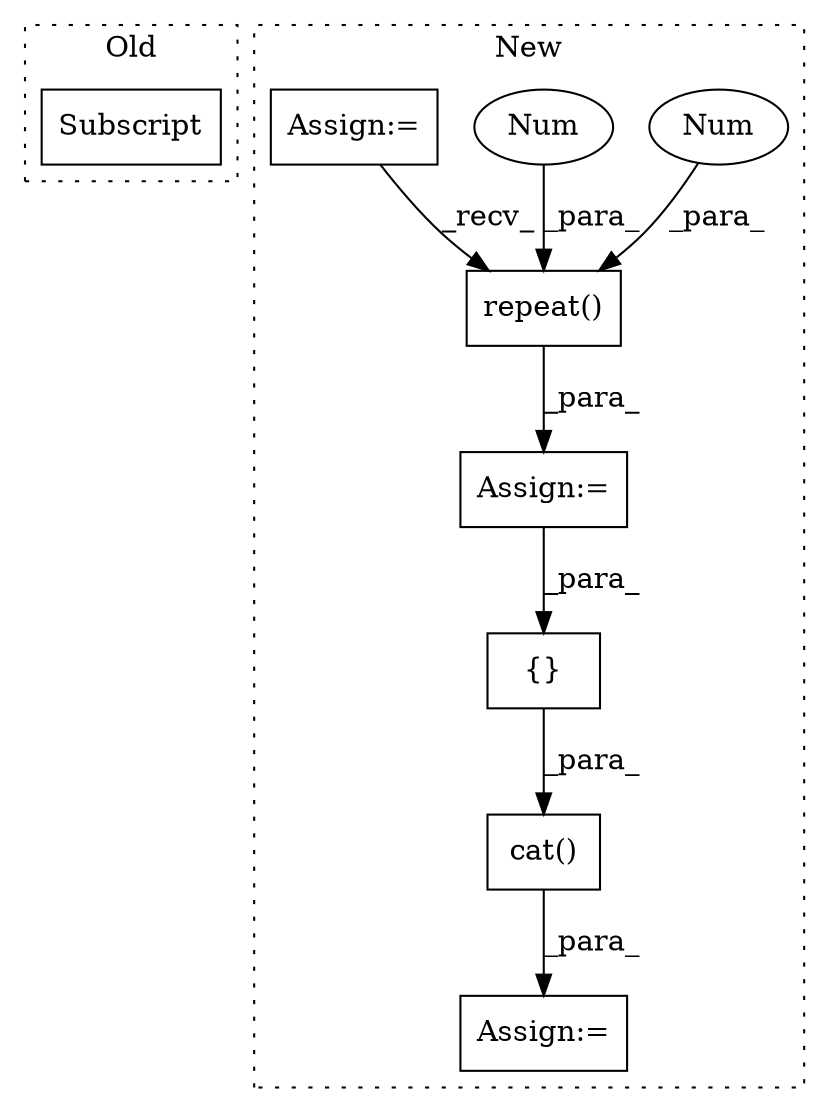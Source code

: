 digraph G {
subgraph cluster0 {
1 [label="Subscript" a="63" s="1007,0" l="37,0" shape="box"];
label = "Old";
style="dotted";
}
subgraph cluster1 {
2 [label="repeat()" a="75" s="1938,1973" l="31,1" shape="box"];
3 [label="Num" a="76" s="1972" l="1" shape="ellipse"];
4 [label="Num" a="76" s="1969" l="1" shape="ellipse"];
5 [label="Assign:=" a="68" s="1997" l="3" shape="box"];
6 [label="Assign:=" a="68" s="1935" l="3" shape="box"];
7 [label="Assign:=" a="68" s="1283" l="3" shape="box"];
8 [label="{}" a="59" s="2010,2033" l="1,0" shape="box"];
9 [label="cat()" a="75" s="2000,2034" l="10,8" shape="box"];
label = "New";
style="dotted";
}
2 -> 6 [label="_para_"];
3 -> 2 [label="_para_"];
4 -> 2 [label="_para_"];
6 -> 8 [label="_para_"];
7 -> 2 [label="_recv_"];
8 -> 9 [label="_para_"];
9 -> 5 [label="_para_"];
}
